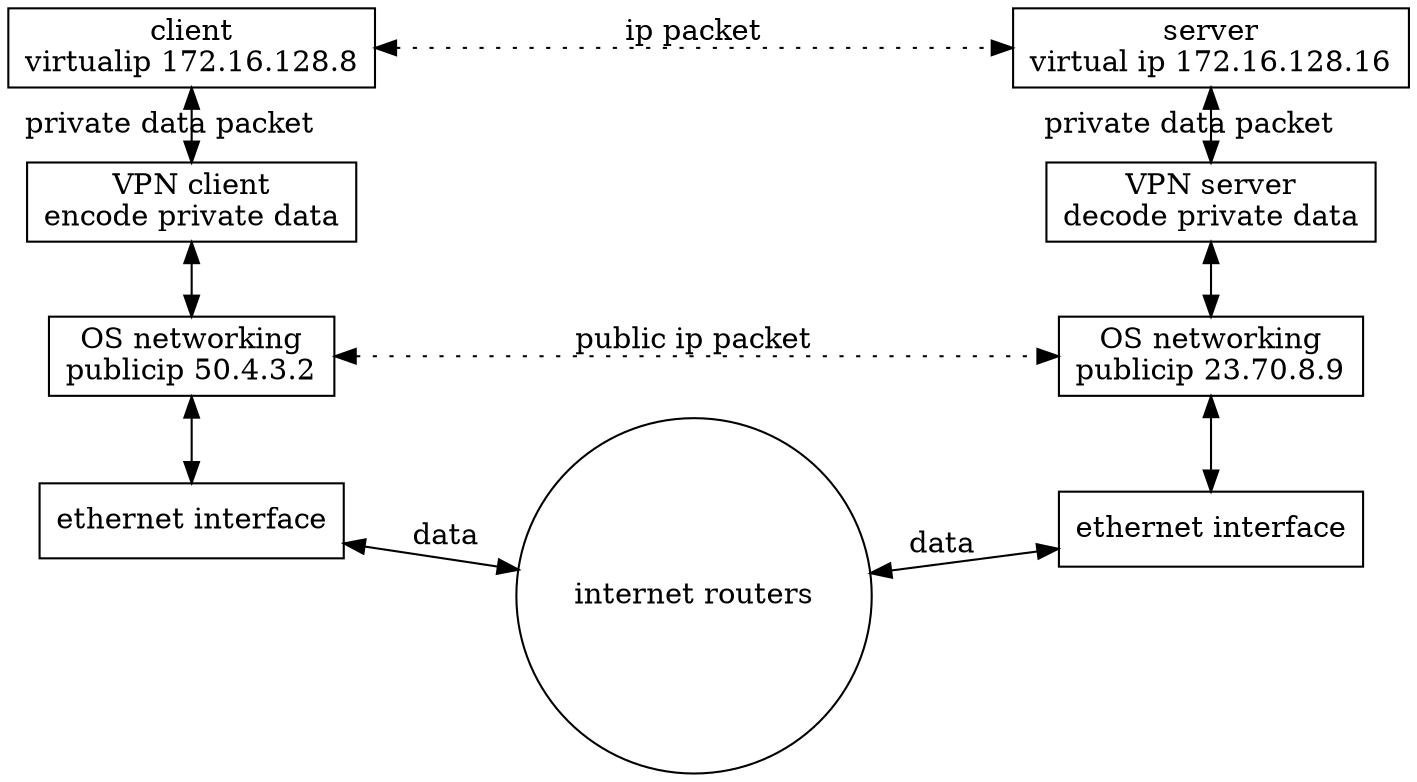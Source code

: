 digraph vpn {
  node[shape=rect];
  rankdir=LR;
  edge[dir=both];

  internet[label="internet routers", shape="circle"];

  {
    rank=same;
    client[label="client\nvirtualip 172.16.128.8"];
    vpn1[label="VPN client\nencode private data"];
    osnetwork1[label="OS networking\npublicip 50.4.3.2"];
    netinterface1[label="ethernet interface"];

    client -> vpn1 [label="private data packet"];
    vpn1 -> osnetwork1;
    osnetwork1 -> netinterface1;
  }

  {
    rank=same;
    server[label="server\nvirtual ip 172.16.128.16"];
    vpn2[label="VPN server\ndecode private data"];
    osnetwork2[label="OS networking\npublicip 23.70.8.9"];
    netinterface2[label="ethernet interface"];

    server -> vpn2 [label="private data packet"];
    vpn2 -> osnetwork2;
    osnetwork2 -> netinterface2;
  }

  client -> server [label="ip packet", style=dotted];

  netinterface1 -> internet [label="data"];
  internet -> netinterface2 [label="data"];

  osnetwork1 -> osnetwork2 [label="public ip packet", style=dotted];
}
